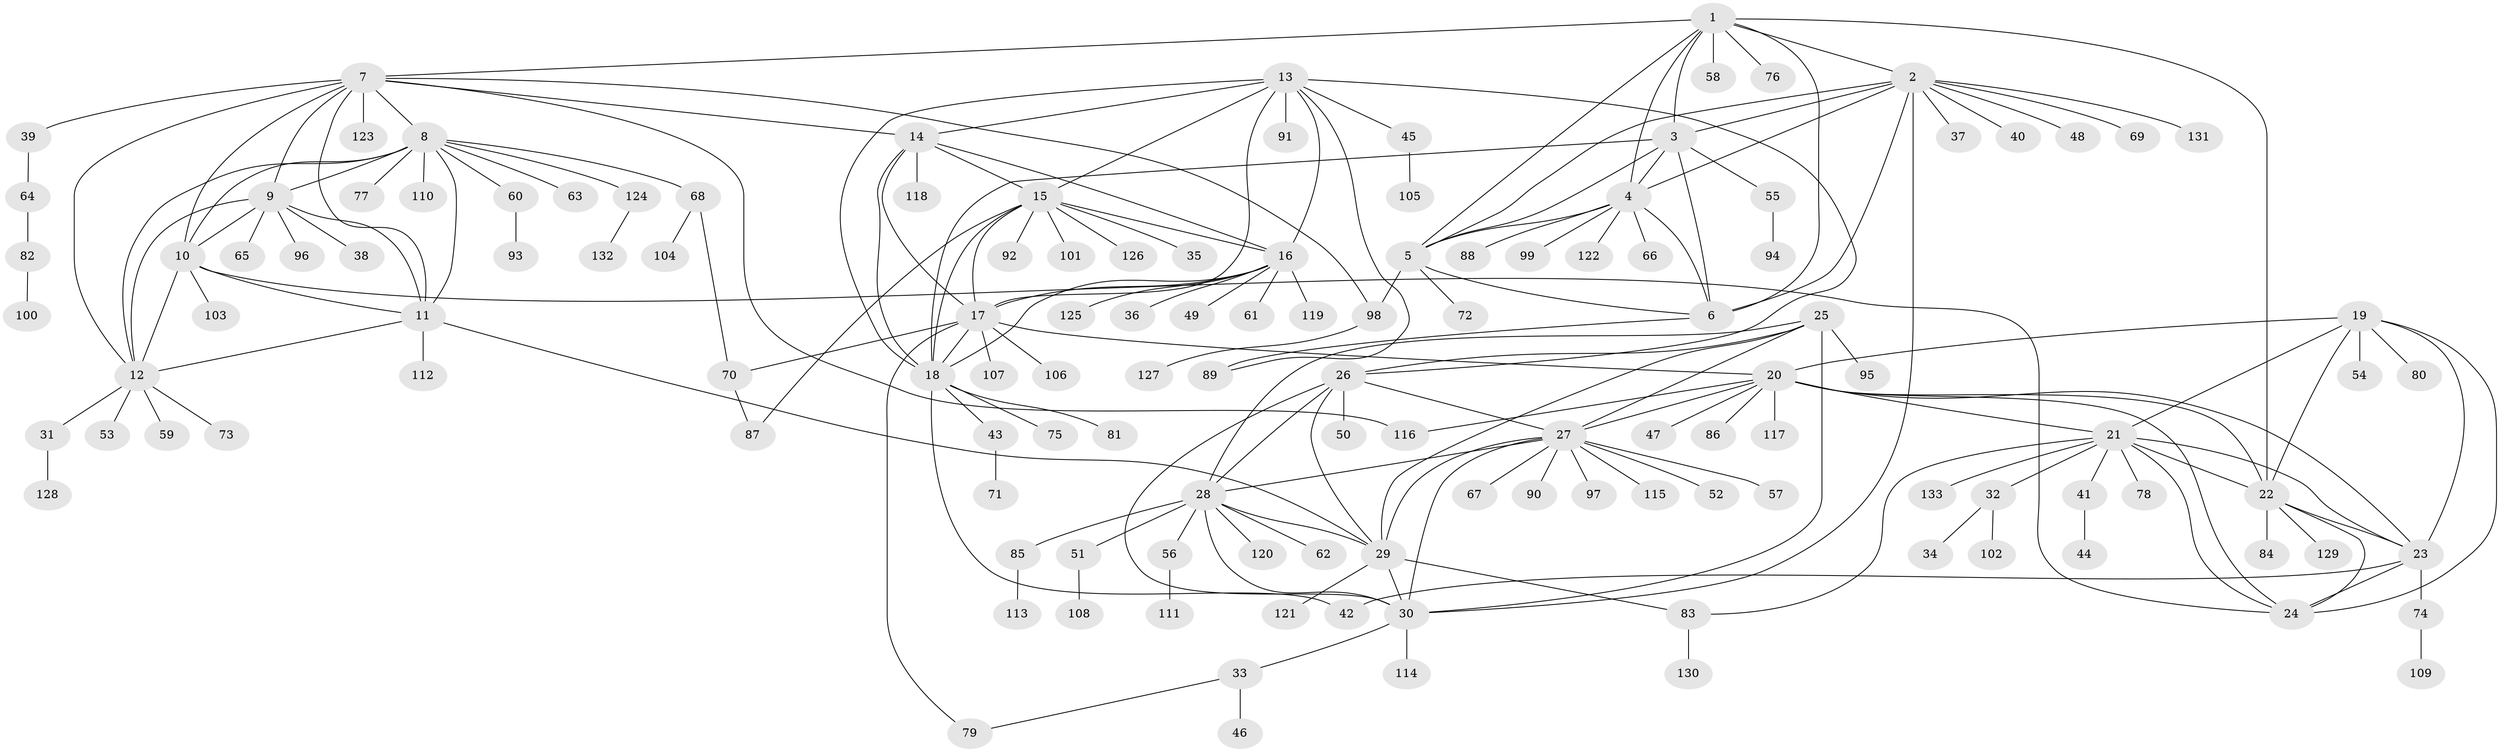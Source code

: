 // Generated by graph-tools (version 1.1) at 2025/02/03/09/25 03:02:32]
// undirected, 133 vertices, 196 edges
graph export_dot {
graph [start="1"]
  node [color=gray90,style=filled];
  1;
  2;
  3;
  4;
  5;
  6;
  7;
  8;
  9;
  10;
  11;
  12;
  13;
  14;
  15;
  16;
  17;
  18;
  19;
  20;
  21;
  22;
  23;
  24;
  25;
  26;
  27;
  28;
  29;
  30;
  31;
  32;
  33;
  34;
  35;
  36;
  37;
  38;
  39;
  40;
  41;
  42;
  43;
  44;
  45;
  46;
  47;
  48;
  49;
  50;
  51;
  52;
  53;
  54;
  55;
  56;
  57;
  58;
  59;
  60;
  61;
  62;
  63;
  64;
  65;
  66;
  67;
  68;
  69;
  70;
  71;
  72;
  73;
  74;
  75;
  76;
  77;
  78;
  79;
  80;
  81;
  82;
  83;
  84;
  85;
  86;
  87;
  88;
  89;
  90;
  91;
  92;
  93;
  94;
  95;
  96;
  97;
  98;
  99;
  100;
  101;
  102;
  103;
  104;
  105;
  106;
  107;
  108;
  109;
  110;
  111;
  112;
  113;
  114;
  115;
  116;
  117;
  118;
  119;
  120;
  121;
  122;
  123;
  124;
  125;
  126;
  127;
  128;
  129;
  130;
  131;
  132;
  133;
  1 -- 2;
  1 -- 3;
  1 -- 4;
  1 -- 5;
  1 -- 6;
  1 -- 7;
  1 -- 22;
  1 -- 58;
  1 -- 76;
  2 -- 3;
  2 -- 4;
  2 -- 5;
  2 -- 6;
  2 -- 30;
  2 -- 37;
  2 -- 40;
  2 -- 48;
  2 -- 69;
  2 -- 131;
  3 -- 4;
  3 -- 5;
  3 -- 6;
  3 -- 18;
  3 -- 55;
  4 -- 5;
  4 -- 6;
  4 -- 66;
  4 -- 88;
  4 -- 99;
  4 -- 122;
  5 -- 6;
  5 -- 72;
  5 -- 98;
  6 -- 89;
  7 -- 8;
  7 -- 9;
  7 -- 10;
  7 -- 11;
  7 -- 12;
  7 -- 14;
  7 -- 39;
  7 -- 98;
  7 -- 116;
  7 -- 123;
  8 -- 9;
  8 -- 10;
  8 -- 11;
  8 -- 12;
  8 -- 60;
  8 -- 63;
  8 -- 68;
  8 -- 77;
  8 -- 110;
  8 -- 124;
  9 -- 10;
  9 -- 11;
  9 -- 12;
  9 -- 38;
  9 -- 65;
  9 -- 96;
  10 -- 11;
  10 -- 12;
  10 -- 24;
  10 -- 103;
  11 -- 12;
  11 -- 29;
  11 -- 112;
  12 -- 31;
  12 -- 53;
  12 -- 59;
  12 -- 73;
  13 -- 14;
  13 -- 15;
  13 -- 16;
  13 -- 17;
  13 -- 18;
  13 -- 26;
  13 -- 45;
  13 -- 89;
  13 -- 91;
  14 -- 15;
  14 -- 16;
  14 -- 17;
  14 -- 18;
  14 -- 118;
  15 -- 16;
  15 -- 17;
  15 -- 18;
  15 -- 35;
  15 -- 87;
  15 -- 92;
  15 -- 101;
  15 -- 126;
  16 -- 17;
  16 -- 18;
  16 -- 36;
  16 -- 49;
  16 -- 61;
  16 -- 119;
  16 -- 125;
  17 -- 18;
  17 -- 20;
  17 -- 70;
  17 -- 79;
  17 -- 106;
  17 -- 107;
  18 -- 42;
  18 -- 43;
  18 -- 75;
  18 -- 81;
  19 -- 20;
  19 -- 21;
  19 -- 22;
  19 -- 23;
  19 -- 24;
  19 -- 54;
  19 -- 80;
  20 -- 21;
  20 -- 22;
  20 -- 23;
  20 -- 24;
  20 -- 27;
  20 -- 47;
  20 -- 86;
  20 -- 116;
  20 -- 117;
  21 -- 22;
  21 -- 23;
  21 -- 24;
  21 -- 32;
  21 -- 41;
  21 -- 78;
  21 -- 83;
  21 -- 133;
  22 -- 23;
  22 -- 24;
  22 -- 84;
  22 -- 129;
  23 -- 24;
  23 -- 42;
  23 -- 74;
  25 -- 26;
  25 -- 27;
  25 -- 28;
  25 -- 29;
  25 -- 30;
  25 -- 95;
  26 -- 27;
  26 -- 28;
  26 -- 29;
  26 -- 30;
  26 -- 50;
  27 -- 28;
  27 -- 29;
  27 -- 30;
  27 -- 52;
  27 -- 57;
  27 -- 67;
  27 -- 90;
  27 -- 97;
  27 -- 115;
  28 -- 29;
  28 -- 30;
  28 -- 51;
  28 -- 56;
  28 -- 62;
  28 -- 85;
  28 -- 120;
  29 -- 30;
  29 -- 83;
  29 -- 121;
  30 -- 33;
  30 -- 114;
  31 -- 128;
  32 -- 34;
  32 -- 102;
  33 -- 46;
  33 -- 79;
  39 -- 64;
  41 -- 44;
  43 -- 71;
  45 -- 105;
  51 -- 108;
  55 -- 94;
  56 -- 111;
  60 -- 93;
  64 -- 82;
  68 -- 70;
  68 -- 104;
  70 -- 87;
  74 -- 109;
  82 -- 100;
  83 -- 130;
  85 -- 113;
  98 -- 127;
  124 -- 132;
}
